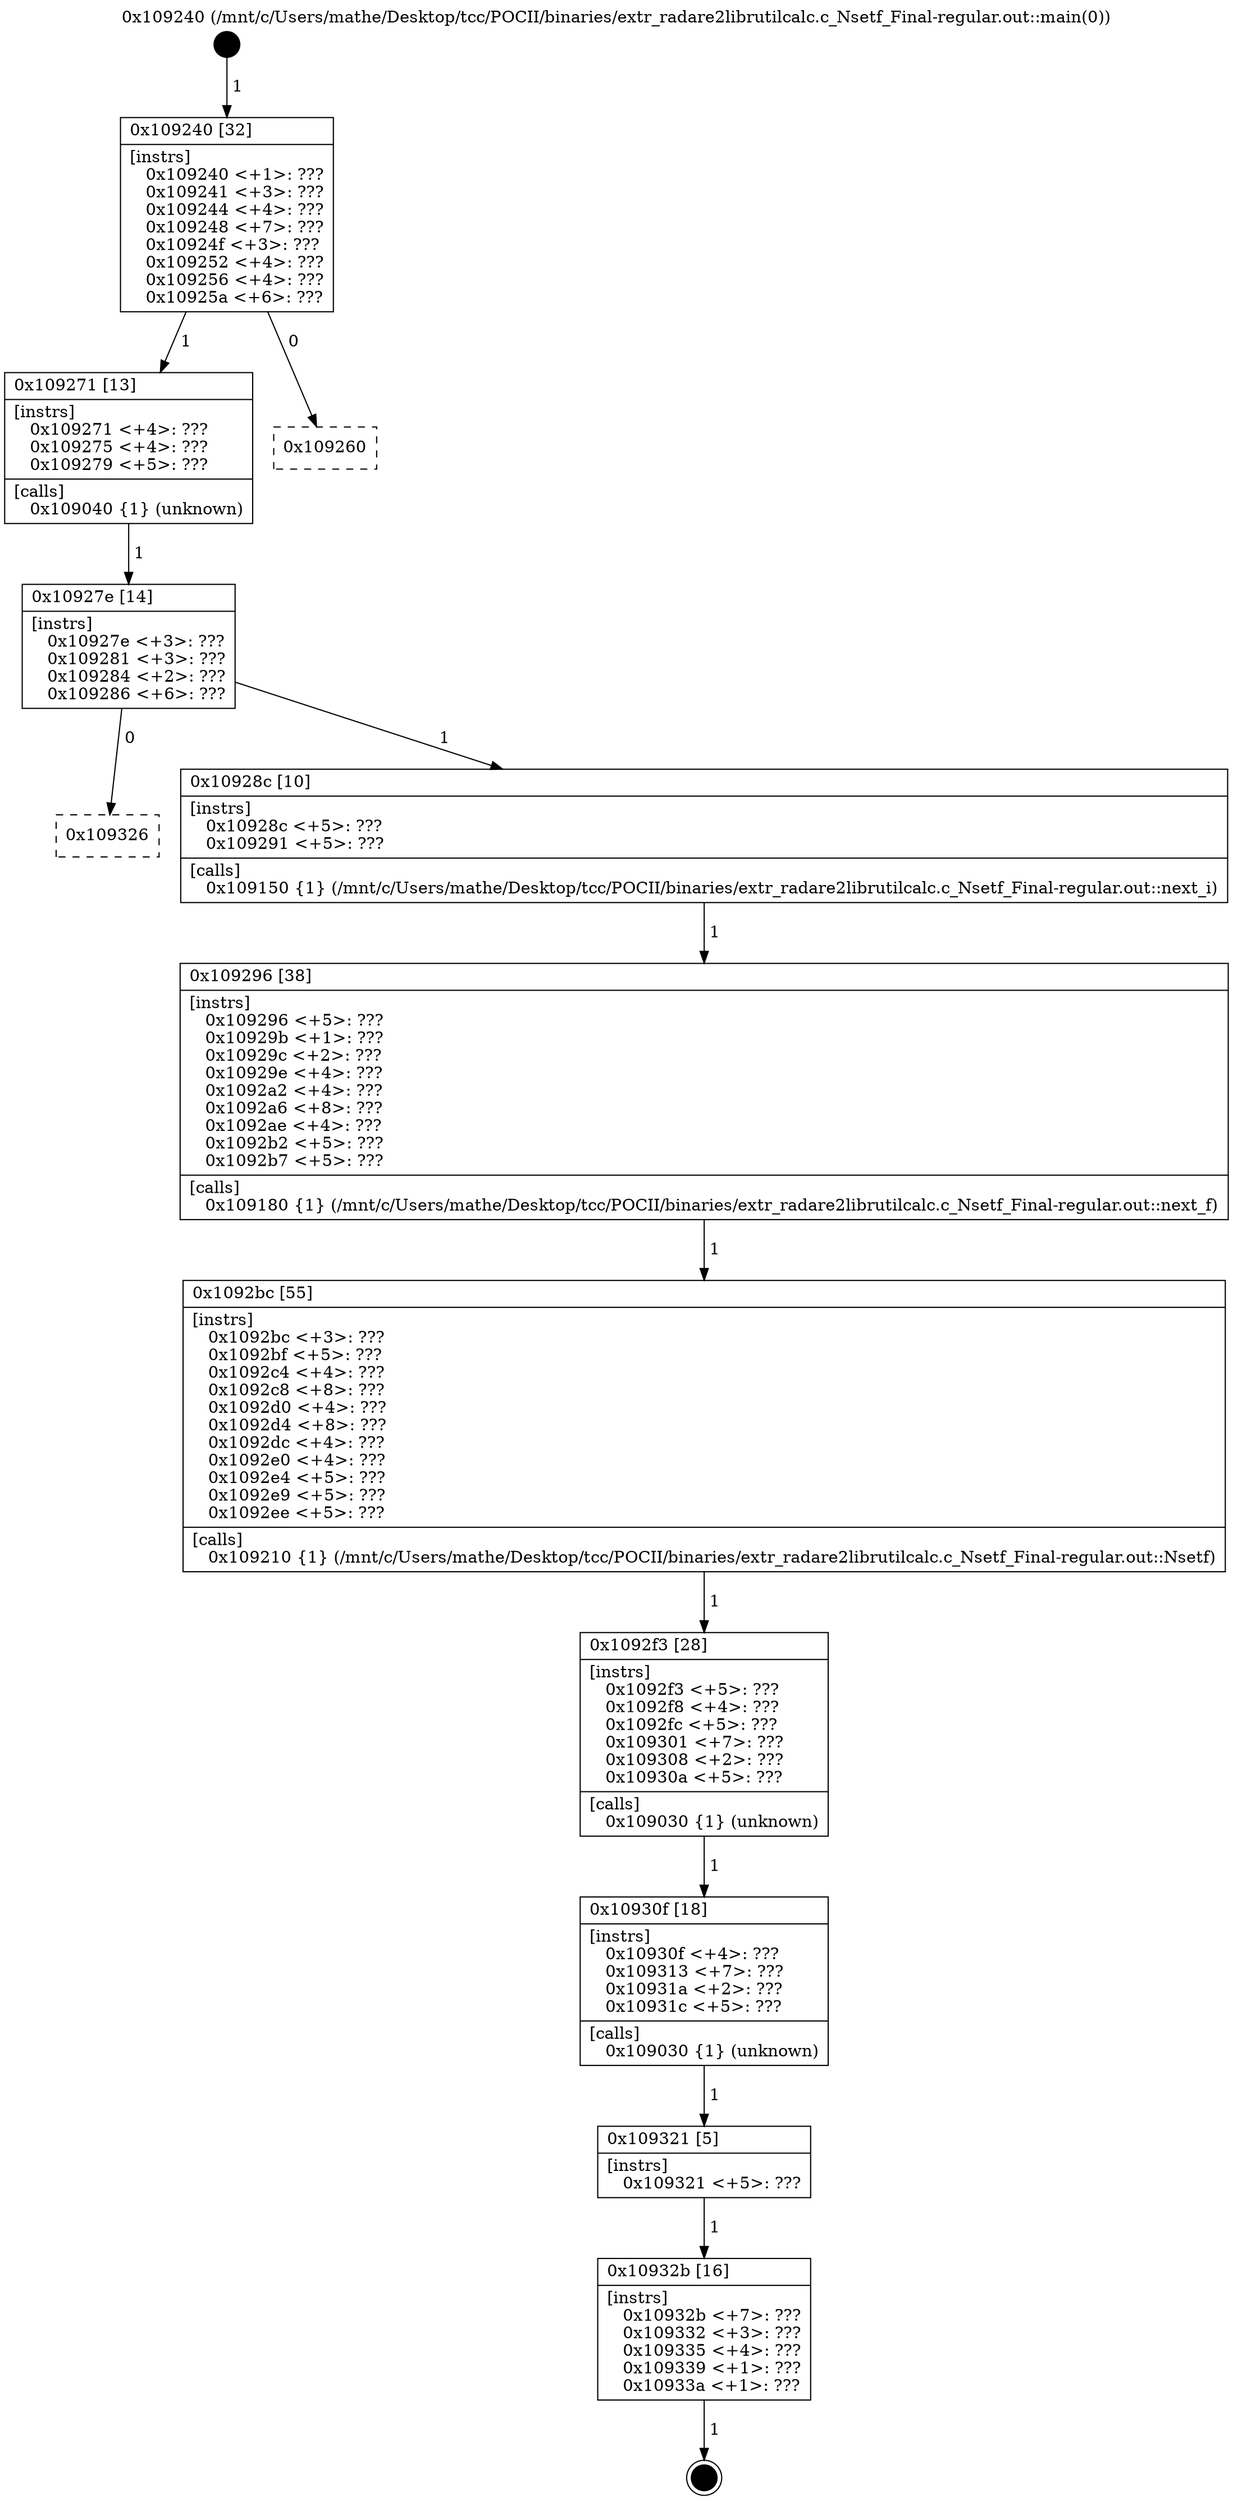 digraph "0x109240" {
  label = "0x109240 (/mnt/c/Users/mathe/Desktop/tcc/POCII/binaries/extr_radare2librutilcalc.c_Nsetf_Final-regular.out::main(0))"
  labelloc = "t"
  node[shape=record]

  Entry [label="",width=0.3,height=0.3,shape=circle,fillcolor=black,style=filled]
  "0x109240" [label="{
     0x109240 [32]\l
     | [instrs]\l
     &nbsp;&nbsp;0x109240 \<+1\>: ???\l
     &nbsp;&nbsp;0x109241 \<+3\>: ???\l
     &nbsp;&nbsp;0x109244 \<+4\>: ???\l
     &nbsp;&nbsp;0x109248 \<+7\>: ???\l
     &nbsp;&nbsp;0x10924f \<+3\>: ???\l
     &nbsp;&nbsp;0x109252 \<+4\>: ???\l
     &nbsp;&nbsp;0x109256 \<+4\>: ???\l
     &nbsp;&nbsp;0x10925a \<+6\>: ???\l
  }"]
  "0x109271" [label="{
     0x109271 [13]\l
     | [instrs]\l
     &nbsp;&nbsp;0x109271 \<+4\>: ???\l
     &nbsp;&nbsp;0x109275 \<+4\>: ???\l
     &nbsp;&nbsp;0x109279 \<+5\>: ???\l
     | [calls]\l
     &nbsp;&nbsp;0x109040 \{1\} (unknown)\l
  }"]
  "0x109260" [label="{
     0x109260\l
  }", style=dashed]
  "0x10927e" [label="{
     0x10927e [14]\l
     | [instrs]\l
     &nbsp;&nbsp;0x10927e \<+3\>: ???\l
     &nbsp;&nbsp;0x109281 \<+3\>: ???\l
     &nbsp;&nbsp;0x109284 \<+2\>: ???\l
     &nbsp;&nbsp;0x109286 \<+6\>: ???\l
  }"]
  "0x109326" [label="{
     0x109326\l
  }", style=dashed]
  "0x10928c" [label="{
     0x10928c [10]\l
     | [instrs]\l
     &nbsp;&nbsp;0x10928c \<+5\>: ???\l
     &nbsp;&nbsp;0x109291 \<+5\>: ???\l
     | [calls]\l
     &nbsp;&nbsp;0x109150 \{1\} (/mnt/c/Users/mathe/Desktop/tcc/POCII/binaries/extr_radare2librutilcalc.c_Nsetf_Final-regular.out::next_i)\l
  }"]
  Exit [label="",width=0.3,height=0.3,shape=circle,fillcolor=black,style=filled,peripheries=2]
  "0x109296" [label="{
     0x109296 [38]\l
     | [instrs]\l
     &nbsp;&nbsp;0x109296 \<+5\>: ???\l
     &nbsp;&nbsp;0x10929b \<+1\>: ???\l
     &nbsp;&nbsp;0x10929c \<+2\>: ???\l
     &nbsp;&nbsp;0x10929e \<+4\>: ???\l
     &nbsp;&nbsp;0x1092a2 \<+4\>: ???\l
     &nbsp;&nbsp;0x1092a6 \<+8\>: ???\l
     &nbsp;&nbsp;0x1092ae \<+4\>: ???\l
     &nbsp;&nbsp;0x1092b2 \<+5\>: ???\l
     &nbsp;&nbsp;0x1092b7 \<+5\>: ???\l
     | [calls]\l
     &nbsp;&nbsp;0x109180 \{1\} (/mnt/c/Users/mathe/Desktop/tcc/POCII/binaries/extr_radare2librutilcalc.c_Nsetf_Final-regular.out::next_f)\l
  }"]
  "0x1092bc" [label="{
     0x1092bc [55]\l
     | [instrs]\l
     &nbsp;&nbsp;0x1092bc \<+3\>: ???\l
     &nbsp;&nbsp;0x1092bf \<+5\>: ???\l
     &nbsp;&nbsp;0x1092c4 \<+4\>: ???\l
     &nbsp;&nbsp;0x1092c8 \<+8\>: ???\l
     &nbsp;&nbsp;0x1092d0 \<+4\>: ???\l
     &nbsp;&nbsp;0x1092d4 \<+8\>: ???\l
     &nbsp;&nbsp;0x1092dc \<+4\>: ???\l
     &nbsp;&nbsp;0x1092e0 \<+4\>: ???\l
     &nbsp;&nbsp;0x1092e4 \<+5\>: ???\l
     &nbsp;&nbsp;0x1092e9 \<+5\>: ???\l
     &nbsp;&nbsp;0x1092ee \<+5\>: ???\l
     | [calls]\l
     &nbsp;&nbsp;0x109210 \{1\} (/mnt/c/Users/mathe/Desktop/tcc/POCII/binaries/extr_radare2librutilcalc.c_Nsetf_Final-regular.out::Nsetf)\l
  }"]
  "0x1092f3" [label="{
     0x1092f3 [28]\l
     | [instrs]\l
     &nbsp;&nbsp;0x1092f3 \<+5\>: ???\l
     &nbsp;&nbsp;0x1092f8 \<+4\>: ???\l
     &nbsp;&nbsp;0x1092fc \<+5\>: ???\l
     &nbsp;&nbsp;0x109301 \<+7\>: ???\l
     &nbsp;&nbsp;0x109308 \<+2\>: ???\l
     &nbsp;&nbsp;0x10930a \<+5\>: ???\l
     | [calls]\l
     &nbsp;&nbsp;0x109030 \{1\} (unknown)\l
  }"]
  "0x10930f" [label="{
     0x10930f [18]\l
     | [instrs]\l
     &nbsp;&nbsp;0x10930f \<+4\>: ???\l
     &nbsp;&nbsp;0x109313 \<+7\>: ???\l
     &nbsp;&nbsp;0x10931a \<+2\>: ???\l
     &nbsp;&nbsp;0x10931c \<+5\>: ???\l
     | [calls]\l
     &nbsp;&nbsp;0x109030 \{1\} (unknown)\l
  }"]
  "0x109321" [label="{
     0x109321 [5]\l
     | [instrs]\l
     &nbsp;&nbsp;0x109321 \<+5\>: ???\l
  }"]
  "0x10932b" [label="{
     0x10932b [16]\l
     | [instrs]\l
     &nbsp;&nbsp;0x10932b \<+7\>: ???\l
     &nbsp;&nbsp;0x109332 \<+3\>: ???\l
     &nbsp;&nbsp;0x109335 \<+4\>: ???\l
     &nbsp;&nbsp;0x109339 \<+1\>: ???\l
     &nbsp;&nbsp;0x10933a \<+1\>: ???\l
  }"]
  Entry -> "0x109240" [label=" 1"]
  "0x109240" -> "0x109271" [label=" 1"]
  "0x109240" -> "0x109260" [label=" 0"]
  "0x109271" -> "0x10927e" [label=" 1"]
  "0x10927e" -> "0x109326" [label=" 0"]
  "0x10927e" -> "0x10928c" [label=" 1"]
  "0x10932b" -> Exit [label=" 1"]
  "0x10928c" -> "0x109296" [label=" 1"]
  "0x109296" -> "0x1092bc" [label=" 1"]
  "0x1092bc" -> "0x1092f3" [label=" 1"]
  "0x1092f3" -> "0x10930f" [label=" 1"]
  "0x10930f" -> "0x109321" [label=" 1"]
  "0x109321" -> "0x10932b" [label=" 1"]
}
